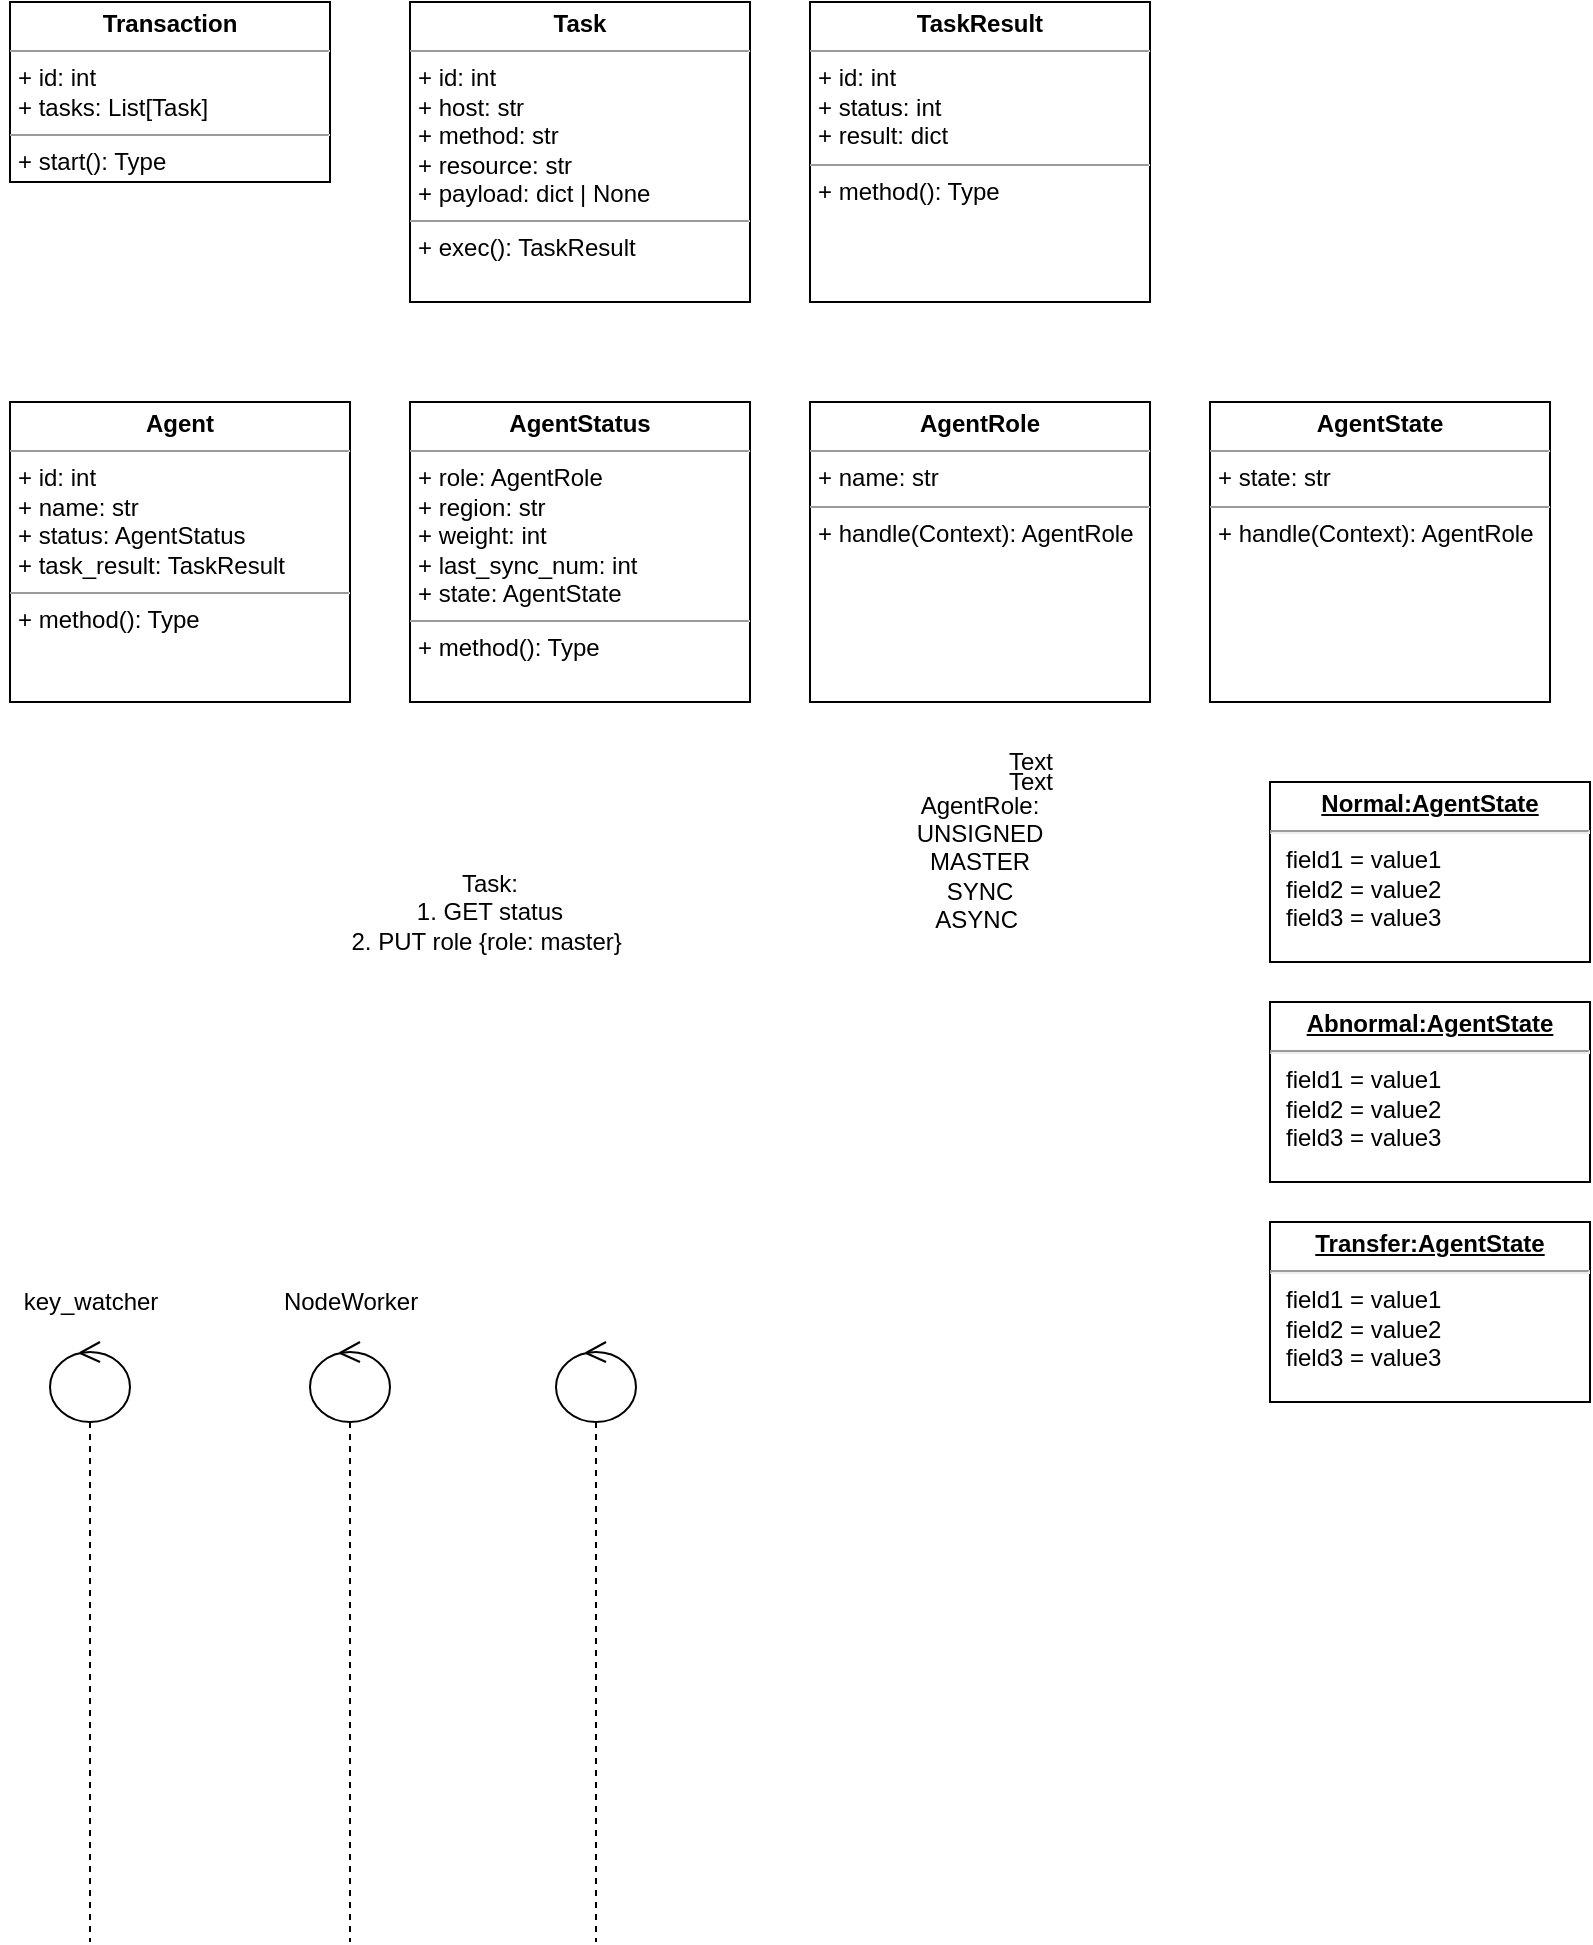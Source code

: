 <mxfile version="20.5.3" type="embed"><diagram id="c-pJfk8l2dEBsJv_E3Su" name="Page-1"><mxGraphModel dx="1216" dy="813" grid="1" gridSize="10" guides="1" tooltips="1" connect="1" arrows="1" fold="1" page="1" pageScale="1" pageWidth="850" pageHeight="1100" math="0" shadow="0"><root><mxCell id="0"/><mxCell id="1" parent="0"/><mxCell id="15" value="&lt;p style=&quot;margin:0px;margin-top:4px;text-align:center;&quot;&gt;&lt;b&gt;Transaction&lt;/b&gt;&lt;/p&gt;&lt;hr size=&quot;1&quot;&gt;&lt;p style=&quot;margin:0px;margin-left:4px;&quot;&gt;+ id: int&lt;/p&gt;&lt;p style=&quot;margin:0px;margin-left:4px;&quot;&gt;+ tasks: List[Task]&lt;/p&gt;&lt;hr size=&quot;1&quot;&gt;&lt;p style=&quot;margin:0px;margin-left:4px;&quot;&gt;+ start(): Type&lt;/p&gt;" style="verticalAlign=top;align=left;overflow=fill;fontSize=12;fontFamily=Helvetica;html=1;sketch=0;gradientColor=none;shadow=0;glass=0;" parent="1" vertex="1"><mxGeometry x="40" y="40" width="160" height="90" as="geometry"/></mxCell><mxCell id="16" value="&lt;p style=&quot;margin:0px;margin-top:4px;text-align:center;&quot;&gt;&lt;b&gt;Task&lt;/b&gt;&lt;/p&gt;&lt;hr size=&quot;1&quot;&gt;&lt;p style=&quot;margin:0px;margin-left:4px;&quot;&gt;+ id: int&lt;/p&gt;&lt;p style=&quot;margin:0px;margin-left:4px;&quot;&gt;+ host: str&lt;/p&gt;&lt;p style=&quot;margin:0px;margin-left:4px;&quot;&gt;+ method: str&lt;/p&gt;&lt;p style=&quot;margin:0px;margin-left:4px;&quot;&gt;+ resource: str&lt;/p&gt;&lt;p style=&quot;margin:0px;margin-left:4px;&quot;&gt;+ payload: dict | None&lt;/p&gt;&lt;hr size=&quot;1&quot;&gt;&lt;p style=&quot;margin:0px;margin-left:4px;&quot;&gt;+ exec(): TaskResult&lt;/p&gt;" style="verticalAlign=top;align=left;overflow=fill;fontSize=12;fontFamily=Helvetica;html=1;sketch=0;gradientColor=none;" parent="1" vertex="1"><mxGeometry x="240" y="40" width="170" height="150" as="geometry"/></mxCell><mxCell id="17" value="&lt;p style=&quot;margin:0px;margin-top:4px;text-align:center;&quot;&gt;&lt;b&gt;Agent&lt;/b&gt;&lt;/p&gt;&lt;hr size=&quot;1&quot;&gt;&lt;p style=&quot;margin:0px;margin-left:4px;&quot;&gt;+ id: int&lt;/p&gt;&lt;p style=&quot;margin:0px;margin-left:4px;&quot;&gt;+ name: str&lt;/p&gt;&lt;p style=&quot;margin:0px;margin-left:4px;&quot;&gt;+ status: AgentStatus&lt;/p&gt;&lt;p style=&quot;margin:0px;margin-left:4px;&quot;&gt;+ task_result: TaskResult&lt;/p&gt;&lt;hr size=&quot;1&quot;&gt;&lt;p style=&quot;margin:0px;margin-left:4px;&quot;&gt;+ method(): Type&lt;/p&gt;" style="verticalAlign=top;align=left;overflow=fill;fontSize=12;fontFamily=Helvetica;html=1;sketch=0;gradientColor=none;" parent="1" vertex="1"><mxGeometry x="40" y="240" width="170" height="150" as="geometry"/></mxCell><mxCell id="18" value="&lt;p style=&quot;margin:0px;margin-top:4px;text-align:center;&quot;&gt;&lt;b&gt;AgentStatus&lt;/b&gt;&lt;/p&gt;&lt;hr size=&quot;1&quot;&gt;&lt;p style=&quot;margin:0px;margin-left:4px;&quot;&gt;+ role: AgentRole&lt;/p&gt;&lt;p style=&quot;margin:0px;margin-left:4px;&quot;&gt;+ region: str&lt;/p&gt;&lt;p style=&quot;margin:0px;margin-left:4px;&quot;&gt;+ weight: int&lt;/p&gt;&lt;p style=&quot;margin:0px;margin-left:4px;&quot;&gt;+ last_sync_num: int&lt;br&gt;&lt;/p&gt;&lt;p style=&quot;margin:0px;margin-left:4px;&quot;&gt;+ state: AgentState&lt;/p&gt;&lt;hr size=&quot;1&quot;&gt;&lt;p style=&quot;margin:0px;margin-left:4px;&quot;&gt;+ method(): Type&lt;/p&gt;" style="verticalAlign=top;align=left;overflow=fill;fontSize=12;fontFamily=Helvetica;html=1;sketch=0;gradientColor=none;" parent="1" vertex="1"><mxGeometry x="240" y="240" width="170" height="150" as="geometry"/></mxCell><mxCell id="19" value="&lt;p style=&quot;margin:0px;margin-top:4px;text-align:center;&quot;&gt;&lt;b&gt;AgentRole&lt;/b&gt;&lt;/p&gt;&lt;hr size=&quot;1&quot;&gt;&lt;p style=&quot;margin:0px;margin-left:4px;&quot;&gt;+ name: str&lt;br&gt;&lt;/p&gt;&lt;hr size=&quot;1&quot;&gt;&lt;p style=&quot;margin:0px;margin-left:4px;&quot;&gt;+ handle(Context): AgentRole&lt;/p&gt;" style="verticalAlign=top;align=left;overflow=fill;fontSize=12;fontFamily=Helvetica;html=1;sketch=0;gradientColor=none;" parent="1" vertex="1"><mxGeometry x="440" y="240" width="170" height="150" as="geometry"/></mxCell><mxCell id="21" value="&lt;p style=&quot;margin:0px;margin-top:4px;text-align:center;&quot;&gt;&lt;b&gt;TaskResult&lt;/b&gt;&lt;/p&gt;&lt;hr size=&quot;1&quot;&gt;&lt;p style=&quot;margin:0px;margin-left:4px;&quot;&gt;+ id: int&lt;/p&gt;&lt;p style=&quot;margin:0px;margin-left:4px;&quot;&gt;+ status: int&lt;/p&gt;&lt;p style=&quot;margin:0px;margin-left:4px;&quot;&gt;+ result: dict&lt;/p&gt;&lt;hr size=&quot;1&quot;&gt;&lt;p style=&quot;margin:0px;margin-left:4px;&quot;&gt;+ method(): Type&lt;/p&gt;" style="verticalAlign=top;align=left;overflow=fill;fontSize=12;fontFamily=Helvetica;html=1;sketch=0;gradientColor=none;" parent="1" vertex="1"><mxGeometry x="440" y="40" width="170" height="150" as="geometry"/></mxCell><mxCell id="23" value="&lt;p style=&quot;margin:0px;margin-top:4px;text-align:center;&quot;&gt;&lt;b&gt;AgentState&lt;/b&gt;&lt;/p&gt;&lt;hr size=&quot;1&quot;&gt;&lt;p style=&quot;margin:0px;margin-left:4px;&quot;&gt;+ state: str&lt;br&gt;&lt;/p&gt;&lt;hr size=&quot;1&quot;&gt;&lt;p style=&quot;margin:0px;margin-left:4px;&quot;&gt;+ handle(Context): AgentRole&lt;/p&gt;" style="verticalAlign=top;align=left;overflow=fill;fontSize=12;fontFamily=Helvetica;html=1;sketch=0;gradientColor=none;" parent="1" vertex="1"><mxGeometry x="640" y="240" width="170" height="150" as="geometry"/></mxCell><mxCell id="24" value="&lt;p style=&quot;margin:0px;margin-top:4px;text-align:center;text-decoration:underline;&quot;&gt;&lt;b&gt;Normal:AgentState&lt;/b&gt;&lt;/p&gt;&lt;hr&gt;&lt;p style=&quot;margin:0px;margin-left:8px;&quot;&gt;field1 = value1&lt;br&gt;field2 = value2&lt;br&gt;field3 = value3&lt;/p&gt;" style="verticalAlign=top;align=left;overflow=fill;fontSize=12;fontFamily=Helvetica;html=1;shadow=0;glass=0;sketch=0;gradientColor=none;" parent="1" vertex="1"><mxGeometry x="670" y="430" width="160" height="90" as="geometry"/></mxCell><mxCell id="25" value="&lt;p style=&quot;margin:0px;margin-top:4px;text-align:center;text-decoration:underline;&quot;&gt;&lt;b&gt;Abnormal:AgentState&lt;/b&gt;&lt;/p&gt;&lt;hr&gt;&lt;p style=&quot;margin:0px;margin-left:8px;&quot;&gt;field1 = value1&lt;br&gt;field2 = value2&lt;br&gt;field3 = value3&lt;/p&gt;" style="verticalAlign=top;align=left;overflow=fill;fontSize=12;fontFamily=Helvetica;html=1;shadow=0;glass=0;sketch=0;gradientColor=none;" parent="1" vertex="1"><mxGeometry x="670" y="540" width="160" height="90" as="geometry"/></mxCell><mxCell id="26" value="&lt;p style=&quot;margin:0px;margin-top:4px;text-align:center;text-decoration:underline;&quot;&gt;&lt;b&gt;Transfer:AgentState&lt;/b&gt;&lt;/p&gt;&lt;hr&gt;&lt;p style=&quot;margin:0px;margin-left:8px;&quot;&gt;field1 = value1&lt;br&gt;field2 = value2&lt;br&gt;field3 = value3&lt;/p&gt;" style="verticalAlign=top;align=left;overflow=fill;fontSize=12;fontFamily=Helvetica;html=1;shadow=0;glass=0;sketch=0;gradientColor=none;" parent="1" vertex="1"><mxGeometry x="670" y="650" width="160" height="90" as="geometry"/></mxCell><mxCell id="27" value="Task:&lt;br&gt;1. GET status&lt;br&gt;2. PUT role {role: master}&amp;nbsp;" style="text;html=1;strokeColor=none;fillColor=none;align=center;verticalAlign=middle;whiteSpace=wrap;rounded=0;shadow=0;glass=0;sketch=0;" parent="1" vertex="1"><mxGeometry x="160" y="480" width="240" height="30" as="geometry"/></mxCell><mxCell id="28" value="AgentRole:&lt;br&gt;UNSIGNED&lt;br&gt;MASTER&lt;br&gt;SYNC&lt;br&gt;ASYNC&amp;nbsp;" style="text;html=1;strokeColor=none;fillColor=none;align=center;verticalAlign=middle;whiteSpace=wrap;rounded=0;shadow=0;glass=0;sketch=0;" parent="1" vertex="1"><mxGeometry x="405" y="430" width="240" height="80" as="geometry"/></mxCell><mxCell id="29" value="Text" style="text;html=1;resizable=0;autosize=1;align=center;verticalAlign=middle;points=[];fillColor=none;strokeColor=none;rounded=0;" vertex="1" parent="1"><mxGeometry x="525" y="405" width="50" height="30" as="geometry"/></mxCell><mxCell id="30" value="Text" style="text;html=1;resizable=0;autosize=1;align=center;verticalAlign=middle;points=[];fillColor=none;strokeColor=none;rounded=0;" vertex="1" parent="1"><mxGeometry x="525" y="415" width="50" height="30" as="geometry"/></mxCell><mxCell id="31" value="" style="shape=umlLifeline;participant=umlControl;perimeter=lifelinePerimeter;whiteSpace=wrap;html=1;container=1;collapsible=0;recursiveResize=0;verticalAlign=top;spacingTop=36;outlineConnect=0;" vertex="1" parent="1"><mxGeometry x="60" y="710" width="40" height="300" as="geometry"/></mxCell><mxCell id="32" value="key_watcher" style="text;html=1;align=center;verticalAlign=middle;resizable=0;points=[];autosize=1;strokeColor=none;fillColor=none;" vertex="1" parent="1"><mxGeometry x="35" y="675" width="90" height="30" as="geometry"/></mxCell><mxCell id="33" value="" style="shape=umlLifeline;participant=umlControl;perimeter=lifelinePerimeter;whiteSpace=wrap;html=1;container=1;collapsible=0;recursiveResize=0;verticalAlign=top;spacingTop=36;outlineConnect=0;" vertex="1" parent="1"><mxGeometry x="190" y="710" width="40" height="300" as="geometry"/></mxCell><mxCell id="34" value="NodeWorker" style="text;html=1;align=center;verticalAlign=middle;resizable=0;points=[];autosize=1;strokeColor=none;fillColor=none;" vertex="1" parent="1"><mxGeometry x="165" y="675" width="90" height="30" as="geometry"/></mxCell><mxCell id="35" value="" style="shape=umlLifeline;participant=umlControl;perimeter=lifelinePerimeter;whiteSpace=wrap;html=1;container=1;collapsible=0;recursiveResize=0;verticalAlign=top;spacingTop=36;outlineConnect=0;" vertex="1" parent="1"><mxGeometry x="313" y="710" width="40" height="300" as="geometry"/></mxCell></root></mxGraphModel></diagram></mxfile>